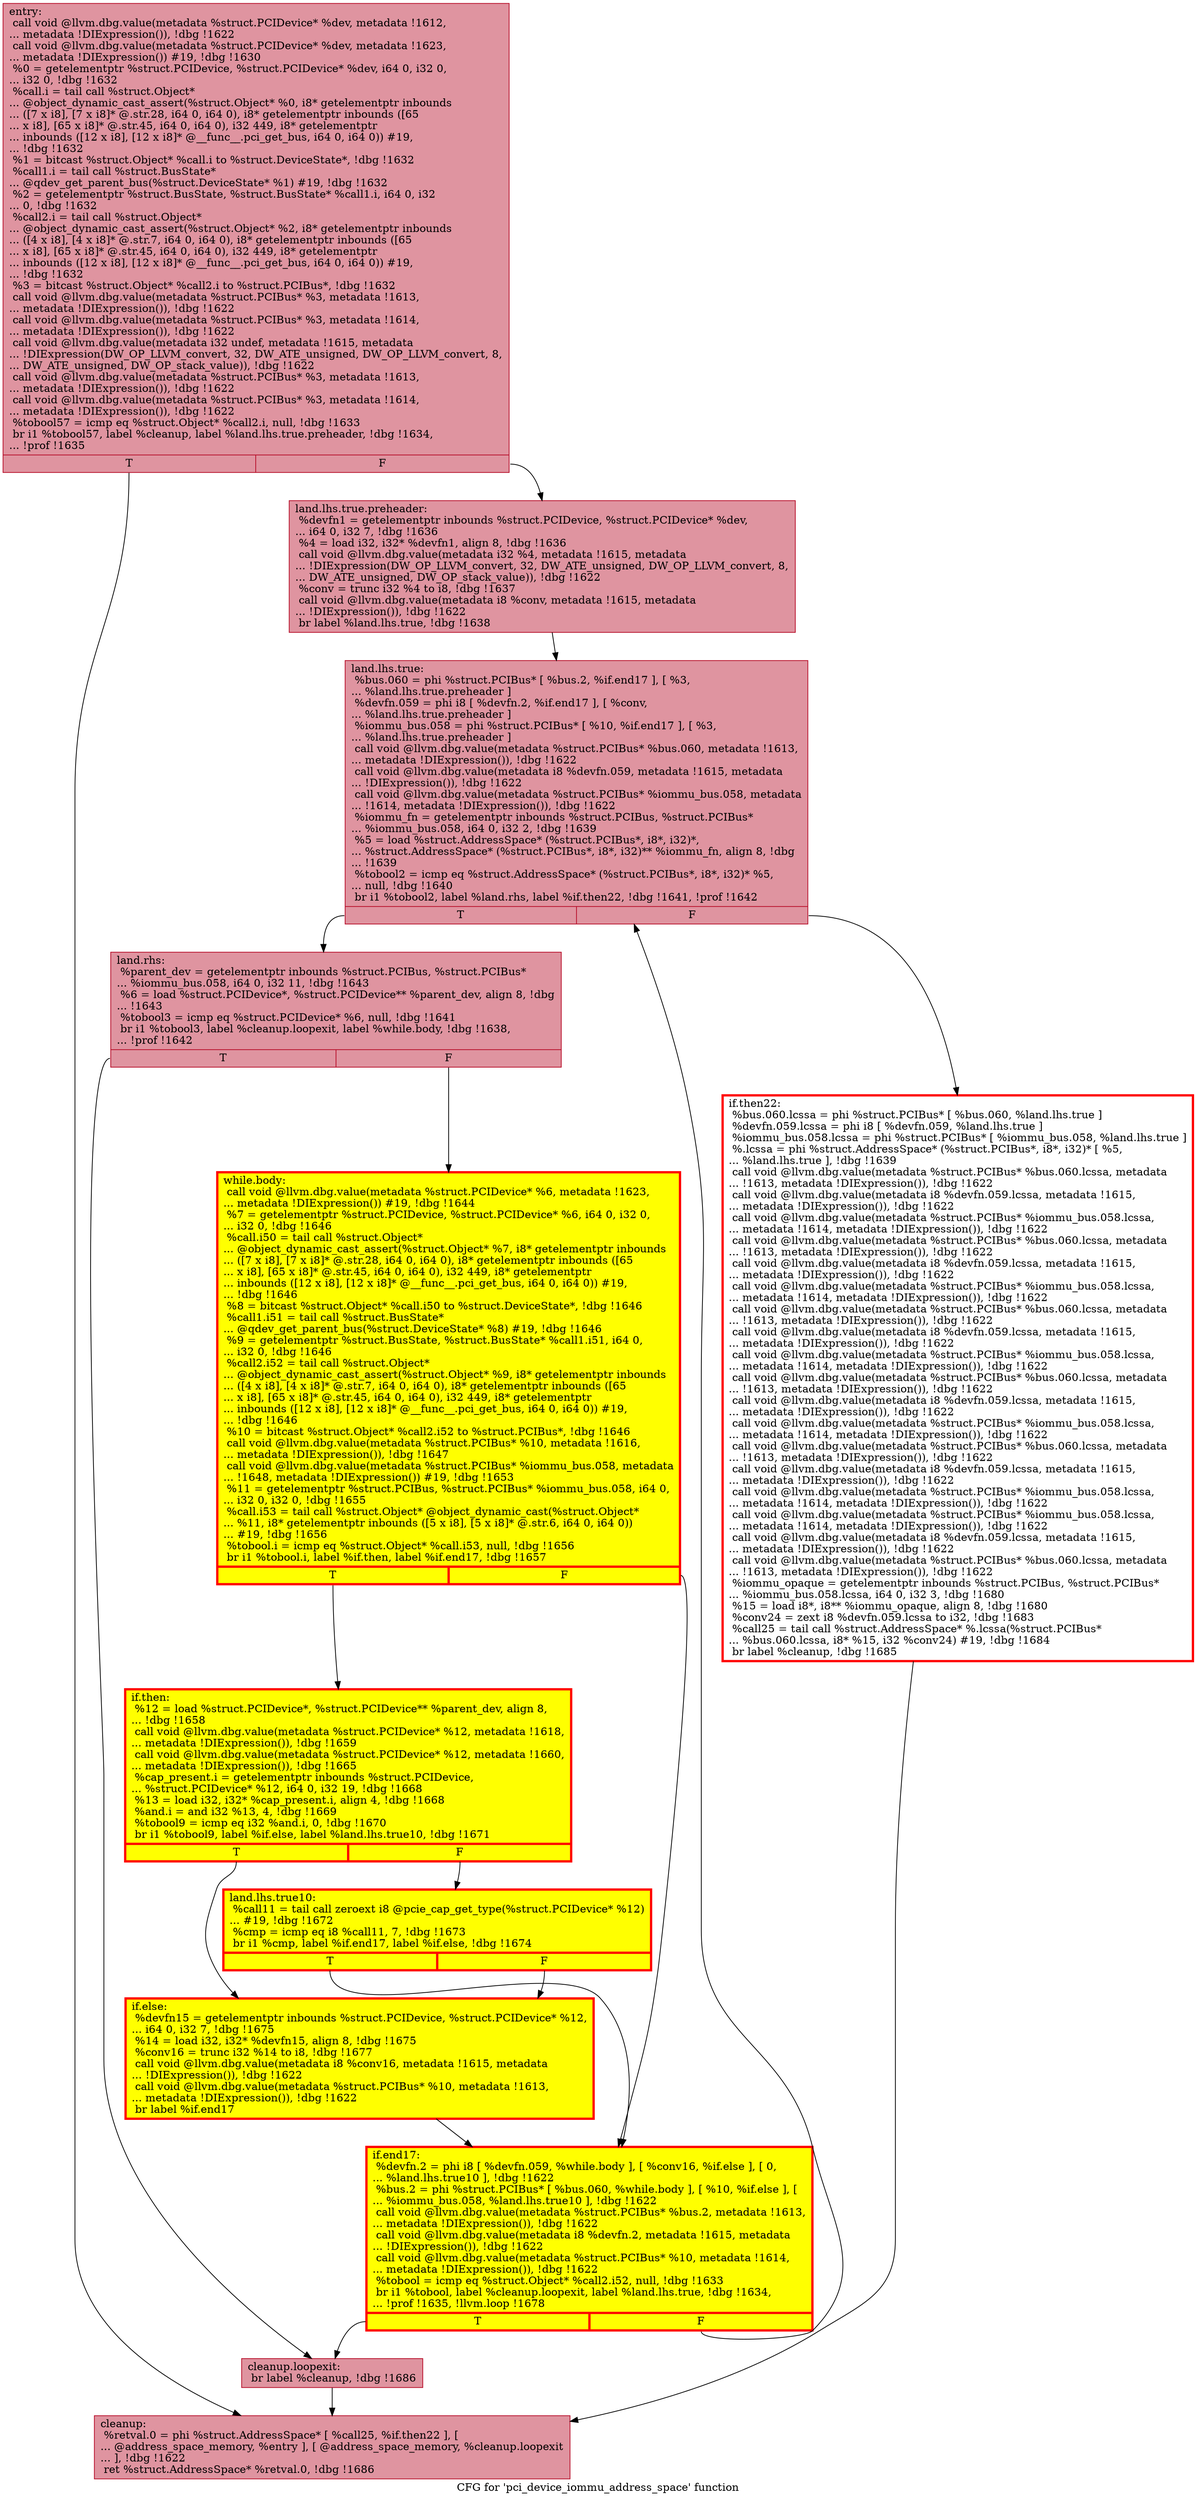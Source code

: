digraph "CFG for 'pci_device_iommu_address_space' function" {
	label="CFG for 'pci_device_iommu_address_space' function";

	Node0x55ff9ef807c0 [shape=record,color="#b70d28ff", style=filled, fillcolor="#b70d2870",label="{entry:\l  call void @llvm.dbg.value(metadata %struct.PCIDevice* %dev, metadata !1612,\l... metadata !DIExpression()), !dbg !1622\l  call void @llvm.dbg.value(metadata %struct.PCIDevice* %dev, metadata !1623,\l... metadata !DIExpression()) #19, !dbg !1630\l  %0 = getelementptr %struct.PCIDevice, %struct.PCIDevice* %dev, i64 0, i32 0,\l... i32 0, !dbg !1632\l  %call.i = tail call %struct.Object*\l... @object_dynamic_cast_assert(%struct.Object* %0, i8* getelementptr inbounds\l... ([7 x i8], [7 x i8]* @.str.28, i64 0, i64 0), i8* getelementptr inbounds ([65\l... x i8], [65 x i8]* @.str.45, i64 0, i64 0), i32 449, i8* getelementptr\l... inbounds ([12 x i8], [12 x i8]* @__func__.pci_get_bus, i64 0, i64 0)) #19,\l... !dbg !1632\l  %1 = bitcast %struct.Object* %call.i to %struct.DeviceState*, !dbg !1632\l  %call1.i = tail call %struct.BusState*\l... @qdev_get_parent_bus(%struct.DeviceState* %1) #19, !dbg !1632\l  %2 = getelementptr %struct.BusState, %struct.BusState* %call1.i, i64 0, i32\l... 0, !dbg !1632\l  %call2.i = tail call %struct.Object*\l... @object_dynamic_cast_assert(%struct.Object* %2, i8* getelementptr inbounds\l... ([4 x i8], [4 x i8]* @.str.7, i64 0, i64 0), i8* getelementptr inbounds ([65\l... x i8], [65 x i8]* @.str.45, i64 0, i64 0), i32 449, i8* getelementptr\l... inbounds ([12 x i8], [12 x i8]* @__func__.pci_get_bus, i64 0, i64 0)) #19,\l... !dbg !1632\l  %3 = bitcast %struct.Object* %call2.i to %struct.PCIBus*, !dbg !1632\l  call void @llvm.dbg.value(metadata %struct.PCIBus* %3, metadata !1613,\l... metadata !DIExpression()), !dbg !1622\l  call void @llvm.dbg.value(metadata %struct.PCIBus* %3, metadata !1614,\l... metadata !DIExpression()), !dbg !1622\l  call void @llvm.dbg.value(metadata i32 undef, metadata !1615, metadata\l... !DIExpression(DW_OP_LLVM_convert, 32, DW_ATE_unsigned, DW_OP_LLVM_convert, 8,\l... DW_ATE_unsigned, DW_OP_stack_value)), !dbg !1622\l  call void @llvm.dbg.value(metadata %struct.PCIBus* %3, metadata !1613,\l... metadata !DIExpression()), !dbg !1622\l  call void @llvm.dbg.value(metadata %struct.PCIBus* %3, metadata !1614,\l... metadata !DIExpression()), !dbg !1622\l  %tobool57 = icmp eq %struct.Object* %call2.i, null, !dbg !1633\l  br i1 %tobool57, label %cleanup, label %land.lhs.true.preheader, !dbg !1634,\l... !prof !1635\l|{<s0>T|<s1>F}}"];
	Node0x55ff9ef807c0:s0 -> Node0x55ff9ee9ce80;
	Node0x55ff9ef807c0:s1 -> Node0x55ff9ee9b270;
	Node0x55ff9ee9b270 [shape=record,color="#b70d28ff", style=filled, fillcolor="#b70d2870",label="{land.lhs.true.preheader:                          \l  %devfn1 = getelementptr inbounds %struct.PCIDevice, %struct.PCIDevice* %dev,\l... i64 0, i32 7, !dbg !1636\l  %4 = load i32, i32* %devfn1, align 8, !dbg !1636\l  call void @llvm.dbg.value(metadata i32 %4, metadata !1615, metadata\l... !DIExpression(DW_OP_LLVM_convert, 32, DW_ATE_unsigned, DW_OP_LLVM_convert, 8,\l... DW_ATE_unsigned, DW_OP_stack_value)), !dbg !1622\l  %conv = trunc i32 %4 to i8, !dbg !1637\l  call void @llvm.dbg.value(metadata i8 %conv, metadata !1615, metadata\l... !DIExpression()), !dbg !1622\l  br label %land.lhs.true, !dbg !1638\l}"];
	Node0x55ff9ee9b270 -> Node0x55ff9ee9b370;
	Node0x55ff9ee9b370 [shape=record,color="#b70d28ff", style=filled, fillcolor="#b70d2870",label="{land.lhs.true:                                    \l  %bus.060 = phi %struct.PCIBus* [ %bus.2, %if.end17 ], [ %3,\l... %land.lhs.true.preheader ]\l  %devfn.059 = phi i8 [ %devfn.2, %if.end17 ], [ %conv,\l... %land.lhs.true.preheader ]\l  %iommu_bus.058 = phi %struct.PCIBus* [ %10, %if.end17 ], [ %3,\l... %land.lhs.true.preheader ]\l  call void @llvm.dbg.value(metadata %struct.PCIBus* %bus.060, metadata !1613,\l... metadata !DIExpression()), !dbg !1622\l  call void @llvm.dbg.value(metadata i8 %devfn.059, metadata !1615, metadata\l... !DIExpression()), !dbg !1622\l  call void @llvm.dbg.value(metadata %struct.PCIBus* %iommu_bus.058, metadata\l... !1614, metadata !DIExpression()), !dbg !1622\l  %iommu_fn = getelementptr inbounds %struct.PCIBus, %struct.PCIBus*\l... %iommu_bus.058, i64 0, i32 2, !dbg !1639\l  %5 = load %struct.AddressSpace* (%struct.PCIBus*, i8*, i32)*,\l... %struct.AddressSpace* (%struct.PCIBus*, i8*, i32)** %iommu_fn, align 8, !dbg\l... !1639\l  %tobool2 = icmp eq %struct.AddressSpace* (%struct.PCIBus*, i8*, i32)* %5,\l... null, !dbg !1640\l  br i1 %tobool2, label %land.rhs, label %if.then22, !dbg !1641, !prof !1642\l|{<s0>T|<s1>F}}"];
	Node0x55ff9ee9b370:s0 -> Node0x55ff9ee9b2f0;
	Node0x55ff9ee9b370:s1 -> Node0x55ff9e8ee530;
	Node0x55ff9ee9b2f0 [shape=record,color="#b70d28ff", style=filled, fillcolor="#b70d2870",label="{land.rhs:                                         \l  %parent_dev = getelementptr inbounds %struct.PCIBus, %struct.PCIBus*\l... %iommu_bus.058, i64 0, i32 11, !dbg !1643\l  %6 = load %struct.PCIDevice*, %struct.PCIDevice** %parent_dev, align 8, !dbg\l... !1643\l  %tobool3 = icmp eq %struct.PCIDevice* %6, null, !dbg !1641\l  br i1 %tobool3, label %cleanup.loopexit, label %while.body, !dbg !1638,\l... !prof !1642\l|{<s0>T|<s1>F}}"];
	Node0x55ff9ee9b2f0:s0 -> Node0x55ff9f177870;
	Node0x55ff9ee9b2f0:s1 -> Node0x55ff9ee9c0c0;
	Node0x55ff9ee9c0c0 [shape=record,penwidth=3.0, style="filled", color="red", fillcolor="yellow",label="{while.body:                                       \l  call void @llvm.dbg.value(metadata %struct.PCIDevice* %6, metadata !1623,\l... metadata !DIExpression()) #19, !dbg !1644\l  %7 = getelementptr %struct.PCIDevice, %struct.PCIDevice* %6, i64 0, i32 0,\l... i32 0, !dbg !1646\l  %call.i50 = tail call %struct.Object*\l... @object_dynamic_cast_assert(%struct.Object* %7, i8* getelementptr inbounds\l... ([7 x i8], [7 x i8]* @.str.28, i64 0, i64 0), i8* getelementptr inbounds ([65\l... x i8], [65 x i8]* @.str.45, i64 0, i64 0), i32 449, i8* getelementptr\l... inbounds ([12 x i8], [12 x i8]* @__func__.pci_get_bus, i64 0, i64 0)) #19,\l... !dbg !1646\l  %8 = bitcast %struct.Object* %call.i50 to %struct.DeviceState*, !dbg !1646\l  %call1.i51 = tail call %struct.BusState*\l... @qdev_get_parent_bus(%struct.DeviceState* %8) #19, !dbg !1646\l  %9 = getelementptr %struct.BusState, %struct.BusState* %call1.i51, i64 0,\l... i32 0, !dbg !1646\l  %call2.i52 = tail call %struct.Object*\l... @object_dynamic_cast_assert(%struct.Object* %9, i8* getelementptr inbounds\l... ([4 x i8], [4 x i8]* @.str.7, i64 0, i64 0), i8* getelementptr inbounds ([65\l... x i8], [65 x i8]* @.str.45, i64 0, i64 0), i32 449, i8* getelementptr\l... inbounds ([12 x i8], [12 x i8]* @__func__.pci_get_bus, i64 0, i64 0)) #19,\l... !dbg !1646\l  %10 = bitcast %struct.Object* %call2.i52 to %struct.PCIBus*, !dbg !1646\l  call void @llvm.dbg.value(metadata %struct.PCIBus* %10, metadata !1616,\l... metadata !DIExpression()), !dbg !1647\l  call void @llvm.dbg.value(metadata %struct.PCIBus* %iommu_bus.058, metadata\l... !1648, metadata !DIExpression()) #19, !dbg !1653\l  %11 = getelementptr %struct.PCIBus, %struct.PCIBus* %iommu_bus.058, i64 0,\l... i32 0, i32 0, !dbg !1655\l  %call.i53 = tail call %struct.Object* @object_dynamic_cast(%struct.Object*\l... %11, i8* getelementptr inbounds ([5 x i8], [5 x i8]* @.str.6, i64 0, i64 0))\l... #19, !dbg !1656\l  %tobool.i = icmp eq %struct.Object* %call.i53, null, !dbg !1656\l  br i1 %tobool.i, label %if.then, label %if.end17, !dbg !1657\l|{<s0>T|<s1>F}}"];
	Node0x55ff9ee9c0c0:s0 -> Node0x55ff9ee9c970;
	Node0x55ff9ee9c0c0:s1 -> Node0x55ff9ee9c9e0;
	Node0x55ff9ee9c970 [shape=record,penwidth=3.0, style="filled", color="red", fillcolor="yellow",label="{if.then:                                          \l  %12 = load %struct.PCIDevice*, %struct.PCIDevice** %parent_dev, align 8,\l... !dbg !1658\l  call void @llvm.dbg.value(metadata %struct.PCIDevice* %12, metadata !1618,\l... metadata !DIExpression()), !dbg !1659\l  call void @llvm.dbg.value(metadata %struct.PCIDevice* %12, metadata !1660,\l... metadata !DIExpression()), !dbg !1665\l  %cap_present.i = getelementptr inbounds %struct.PCIDevice,\l... %struct.PCIDevice* %12, i64 0, i32 19, !dbg !1668\l  %13 = load i32, i32* %cap_present.i, align 4, !dbg !1668\l  %and.i = and i32 %13, 4, !dbg !1669\l  %tobool9 = icmp eq i32 %and.i, 0, !dbg !1670\l  br i1 %tobool9, label %if.else, label %land.lhs.true10, !dbg !1671\l|{<s0>T|<s1>F}}"];
	Node0x55ff9ee9c970:s0 -> Node0x55ff9ef832e0;
	Node0x55ff9ee9c970:s1 -> Node0x55ff9ef83350;
	Node0x55ff9ef83350 [shape=record,penwidth=3.0, style="filled", color="red", fillcolor="yellow",label="{land.lhs.true10:                                  \l  %call11 = tail call zeroext i8 @pcie_cap_get_type(%struct.PCIDevice* %12)\l... #19, !dbg !1672\l  %cmp = icmp eq i8 %call11, 7, !dbg !1673\l  br i1 %cmp, label %if.end17, label %if.else, !dbg !1674\l|{<s0>T|<s1>F}}"];
	Node0x55ff9ef83350:s0 -> Node0x55ff9ee9c9e0;
	Node0x55ff9ef83350:s1 -> Node0x55ff9ef832e0;
	Node0x55ff9ef832e0 [shape=record,penwidth=3.0, style="filled", color="red", fillcolor="yellow",label="{if.else:                                          \l  %devfn15 = getelementptr inbounds %struct.PCIDevice, %struct.PCIDevice* %12,\l... i64 0, i32 7, !dbg !1675\l  %14 = load i32, i32* %devfn15, align 8, !dbg !1675\l  %conv16 = trunc i32 %14 to i8, !dbg !1677\l  call void @llvm.dbg.value(metadata i8 %conv16, metadata !1615, metadata\l... !DIExpression()), !dbg !1622\l  call void @llvm.dbg.value(metadata %struct.PCIBus* %10, metadata !1613,\l... metadata !DIExpression()), !dbg !1622\l  br label %if.end17\l}"];
	Node0x55ff9ef832e0 -> Node0x55ff9ee9c9e0;
	Node0x55ff9ee9c9e0 [shape=record,penwidth=3.0, style="filled", color="red", fillcolor="yellow",label="{if.end17:                                         \l  %devfn.2 = phi i8 [ %devfn.059, %while.body ], [ %conv16, %if.else ], [ 0,\l... %land.lhs.true10 ], !dbg !1622\l  %bus.2 = phi %struct.PCIBus* [ %bus.060, %while.body ], [ %10, %if.else ], [\l... %iommu_bus.058, %land.lhs.true10 ], !dbg !1622\l  call void @llvm.dbg.value(metadata %struct.PCIBus* %bus.2, metadata !1613,\l... metadata !DIExpression()), !dbg !1622\l  call void @llvm.dbg.value(metadata i8 %devfn.2, metadata !1615, metadata\l... !DIExpression()), !dbg !1622\l  call void @llvm.dbg.value(metadata %struct.PCIBus* %10, metadata !1614,\l... metadata !DIExpression()), !dbg !1622\l  %tobool = icmp eq %struct.Object* %call2.i52, null, !dbg !1633\l  br i1 %tobool, label %cleanup.loopexit, label %land.lhs.true, !dbg !1634,\l... !prof !1635, !llvm.loop !1678\l|{<s0>T|<s1>F}}"];
	Node0x55ff9ee9c9e0:s0 -> Node0x55ff9f177870;
	Node0x55ff9ee9c9e0:s1 -> Node0x55ff9ee9b370;
	Node0x55ff9e8ee530 [shape=record,penwidth=3.0, color="red",label="{if.then22:                                        \l  %bus.060.lcssa = phi %struct.PCIBus* [ %bus.060, %land.lhs.true ]\l  %devfn.059.lcssa = phi i8 [ %devfn.059, %land.lhs.true ]\l  %iommu_bus.058.lcssa = phi %struct.PCIBus* [ %iommu_bus.058, %land.lhs.true ]\l  %.lcssa = phi %struct.AddressSpace* (%struct.PCIBus*, i8*, i32)* [ %5,\l... %land.lhs.true ], !dbg !1639\l  call void @llvm.dbg.value(metadata %struct.PCIBus* %bus.060.lcssa, metadata\l... !1613, metadata !DIExpression()), !dbg !1622\l  call void @llvm.dbg.value(metadata i8 %devfn.059.lcssa, metadata !1615,\l... metadata !DIExpression()), !dbg !1622\l  call void @llvm.dbg.value(metadata %struct.PCIBus* %iommu_bus.058.lcssa,\l... metadata !1614, metadata !DIExpression()), !dbg !1622\l  call void @llvm.dbg.value(metadata %struct.PCIBus* %bus.060.lcssa, metadata\l... !1613, metadata !DIExpression()), !dbg !1622\l  call void @llvm.dbg.value(metadata i8 %devfn.059.lcssa, metadata !1615,\l... metadata !DIExpression()), !dbg !1622\l  call void @llvm.dbg.value(metadata %struct.PCIBus* %iommu_bus.058.lcssa,\l... metadata !1614, metadata !DIExpression()), !dbg !1622\l  call void @llvm.dbg.value(metadata %struct.PCIBus* %bus.060.lcssa, metadata\l... !1613, metadata !DIExpression()), !dbg !1622\l  call void @llvm.dbg.value(metadata i8 %devfn.059.lcssa, metadata !1615,\l... metadata !DIExpression()), !dbg !1622\l  call void @llvm.dbg.value(metadata %struct.PCIBus* %iommu_bus.058.lcssa,\l... metadata !1614, metadata !DIExpression()), !dbg !1622\l  call void @llvm.dbg.value(metadata %struct.PCIBus* %bus.060.lcssa, metadata\l... !1613, metadata !DIExpression()), !dbg !1622\l  call void @llvm.dbg.value(metadata i8 %devfn.059.lcssa, metadata !1615,\l... metadata !DIExpression()), !dbg !1622\l  call void @llvm.dbg.value(metadata %struct.PCIBus* %iommu_bus.058.lcssa,\l... metadata !1614, metadata !DIExpression()), !dbg !1622\l  call void @llvm.dbg.value(metadata %struct.PCIBus* %bus.060.lcssa, metadata\l... !1613, metadata !DIExpression()), !dbg !1622\l  call void @llvm.dbg.value(metadata i8 %devfn.059.lcssa, metadata !1615,\l... metadata !DIExpression()), !dbg !1622\l  call void @llvm.dbg.value(metadata %struct.PCIBus* %iommu_bus.058.lcssa,\l... metadata !1614, metadata !DIExpression()), !dbg !1622\l  call void @llvm.dbg.value(metadata %struct.PCIBus* %iommu_bus.058.lcssa,\l... metadata !1614, metadata !DIExpression()), !dbg !1622\l  call void @llvm.dbg.value(metadata i8 %devfn.059.lcssa, metadata !1615,\l... metadata !DIExpression()), !dbg !1622\l  call void @llvm.dbg.value(metadata %struct.PCIBus* %bus.060.lcssa, metadata\l... !1613, metadata !DIExpression()), !dbg !1622\l  %iommu_opaque = getelementptr inbounds %struct.PCIBus, %struct.PCIBus*\l... %iommu_bus.058.lcssa, i64 0, i32 3, !dbg !1680\l  %15 = load i8*, i8** %iommu_opaque, align 8, !dbg !1680\l  %conv24 = zext i8 %devfn.059.lcssa to i32, !dbg !1683\l  %call25 = tail call %struct.AddressSpace* %.lcssa(%struct.PCIBus*\l... %bus.060.lcssa, i8* %15, i32 %conv24) #19, !dbg !1684\l  br label %cleanup, !dbg !1685\l}"];
	Node0x55ff9e8ee530 -> Node0x55ff9ee9ce80;
	Node0x55ff9f177870 [shape=record,color="#b70d28ff", style=filled, fillcolor="#b70d2870",label="{cleanup.loopexit:                                 \l  br label %cleanup, !dbg !1686\l}"];
	Node0x55ff9f177870 -> Node0x55ff9ee9ce80;
	Node0x55ff9ee9ce80 [shape=record,color="#b70d28ff", style=filled, fillcolor="#b70d2870",label="{cleanup:                                          \l  %retval.0 = phi %struct.AddressSpace* [ %call25, %if.then22 ], [\l... @address_space_memory, %entry ], [ @address_space_memory, %cleanup.loopexit\l... ], !dbg !1622\l  ret %struct.AddressSpace* %retval.0, !dbg !1686\l}"];
}
